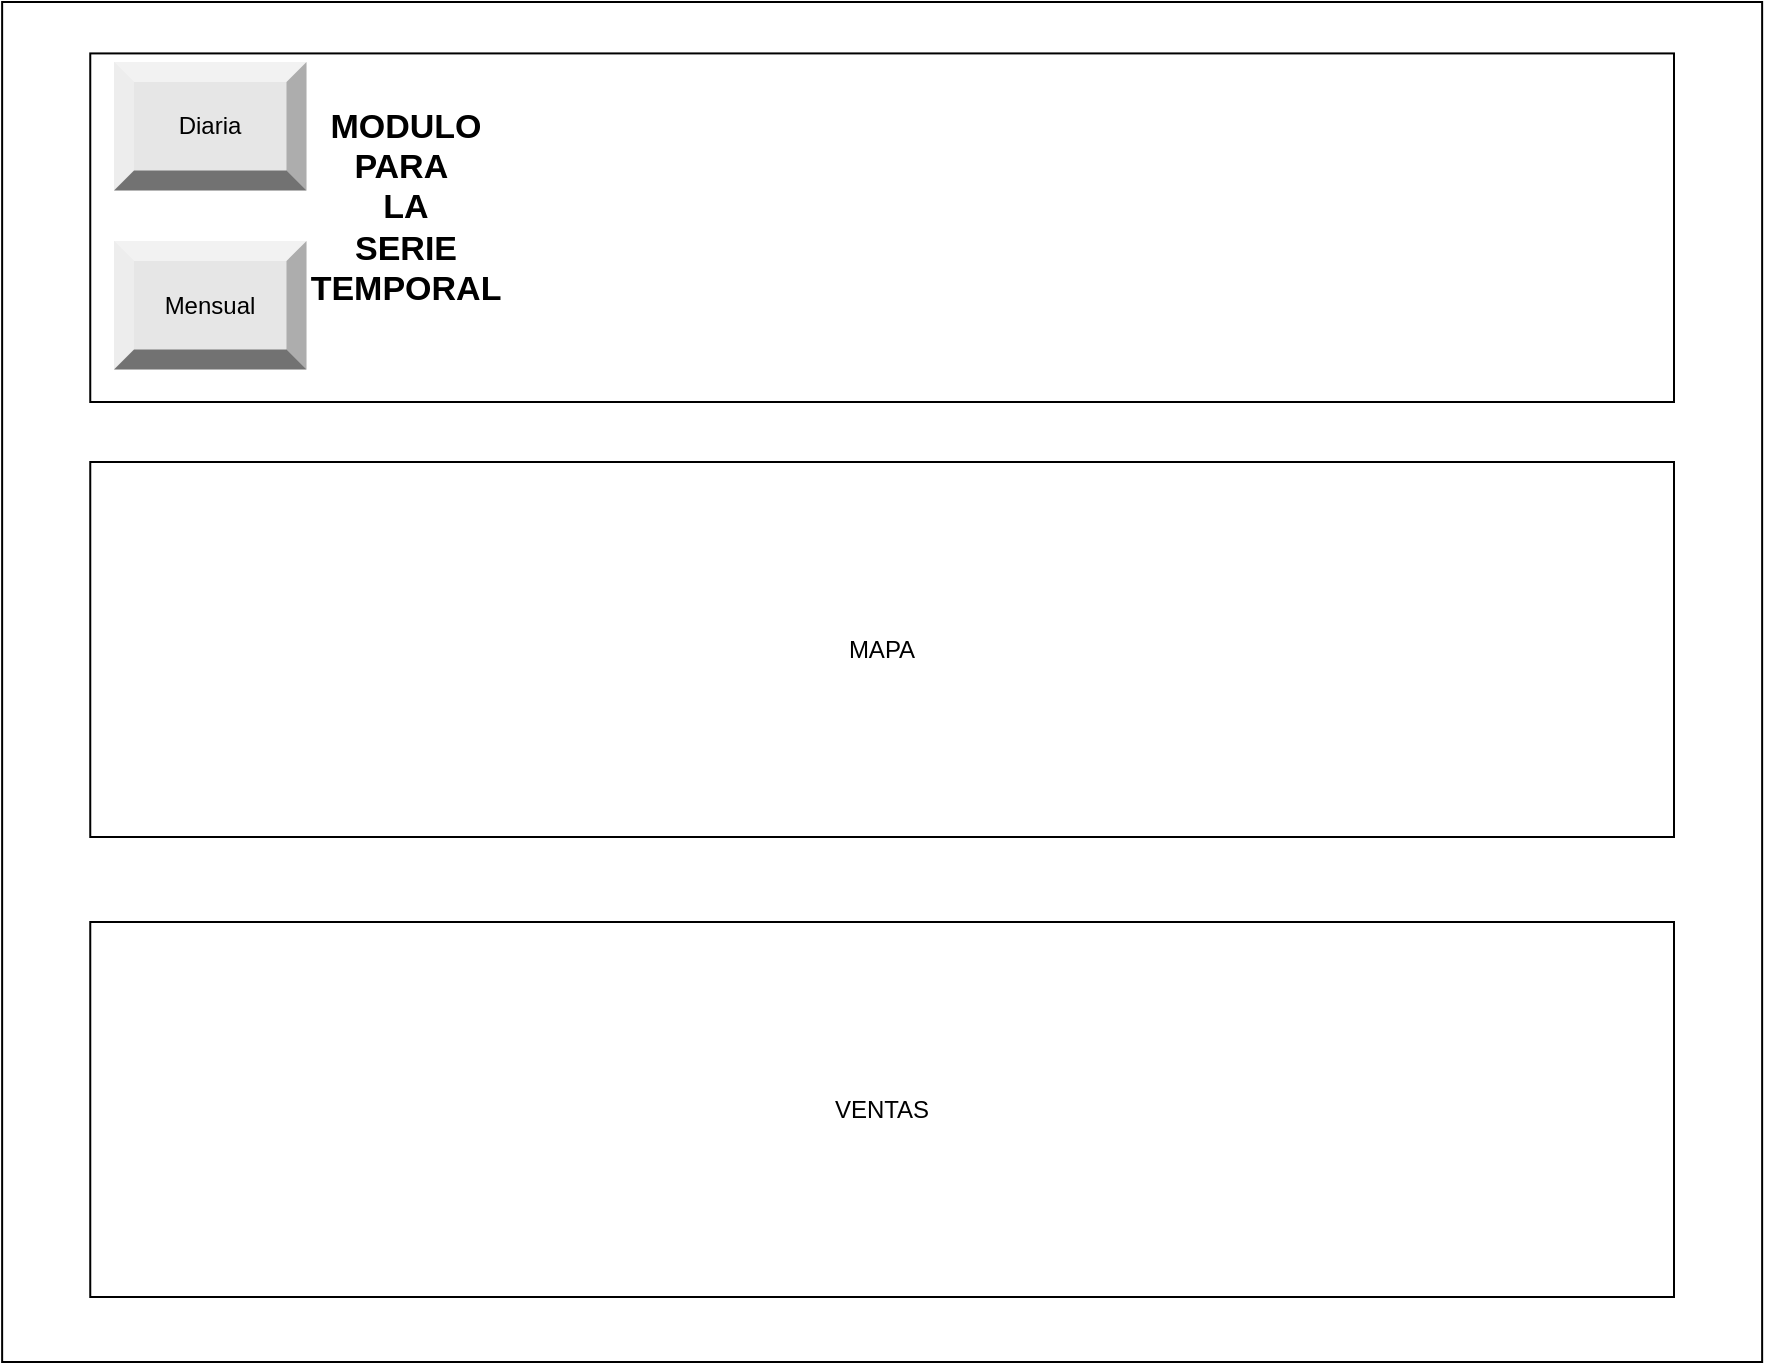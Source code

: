 <mxfile version="26.0.16">
  <diagram name="Página-1" id="6x2JqdMgmgZzUIW8UwPl">
    <mxGraphModel dx="1478" dy="1069" grid="1" gridSize="10" guides="1" tooltips="1" connect="1" arrows="1" fold="1" page="1" pageScale="1" pageWidth="827" pageHeight="1169" math="0" shadow="0">
      <root>
        <mxCell id="0" />
        <mxCell id="1" parent="0" />
        <mxCell id="UxxSL7fzXN6poNYJw15S-1" value="" style="rounded=0;whiteSpace=wrap;html=1;" parent="1" vertex="1">
          <mxGeometry x="154.07" y="200" width="880" height="680" as="geometry" />
        </mxCell>
        <mxCell id="UxxSL7fzXN6poNYJw15S-6" value="VENTAS" style="rounded=0;whiteSpace=wrap;html=1;" parent="1" vertex="1">
          <mxGeometry x="198.13" y="660" width="791.87" height="187.5" as="geometry" />
        </mxCell>
        <mxCell id="MA-RUieipC_u9bo6jwIS-2" value="" style="rounded=0;whiteSpace=wrap;html=1;" vertex="1" parent="1">
          <mxGeometry x="198.13" y="225.71" width="791.87" height="174.29" as="geometry" />
        </mxCell>
        <mxCell id="UxxSL7fzXN6poNYJw15S-8" value="Diaria" style="labelPosition=center;verticalLabelPosition=middle;align=center;html=1;shape=mxgraph.basic.shaded_button;dx=10;fillColor=#E6E6E6;strokeColor=none;whiteSpace=wrap;" parent="1" vertex="1">
          <mxGeometry x="210.0" y="230" width="96.25" height="64.286" as="geometry" />
        </mxCell>
        <mxCell id="UxxSL7fzXN6poNYJw15S-9" value="Mensual" style="labelPosition=center;verticalLabelPosition=middle;align=center;html=1;shape=mxgraph.basic.shaded_button;dx=10;fillColor=#E6E6E6;strokeColor=none;whiteSpace=wrap;" parent="1" vertex="1">
          <mxGeometry x="210.0" y="319.463" width="96.25" height="64.286" as="geometry" />
        </mxCell>
        <mxCell id="UxxSL7fzXN6poNYJw15S-10" value="&lt;b&gt;&lt;font style=&quot;font-size: 17px;&quot;&gt;MODULO&lt;/font&gt;&lt;/b&gt;&lt;div&gt;&lt;b&gt;&lt;font style=&quot;font-size: 17px;&quot;&gt;PARA&amp;nbsp;&lt;/font&gt;&lt;/b&gt;&lt;/div&gt;&lt;div&gt;&lt;b&gt;&lt;font style=&quot;font-size: 17px;&quot;&gt;LA&lt;/font&gt;&lt;/b&gt;&lt;/div&gt;&lt;div&gt;&lt;b&gt;&lt;font style=&quot;font-size: 17px;&quot;&gt;SERIE&lt;/font&gt;&lt;/b&gt;&lt;/div&gt;&lt;div&gt;&lt;b&gt;&lt;font style=&quot;font-size: 17px;&quot;&gt;TEMPORAL&lt;/font&gt;&lt;/b&gt;&lt;/div&gt;" style="text;html=1;align=center;verticalAlign=middle;whiteSpace=wrap;rounded=0;" parent="1" vertex="1">
          <mxGeometry x="323.574" y="285.71" width="64.39" height="33.75" as="geometry" />
        </mxCell>
        <mxCell id="MA-RUieipC_u9bo6jwIS-1" value="MAPA" style="rounded=0;whiteSpace=wrap;html=1;" vertex="1" parent="1">
          <mxGeometry x="198.13" y="430" width="791.87" height="187.5" as="geometry" />
        </mxCell>
      </root>
    </mxGraphModel>
  </diagram>
</mxfile>
